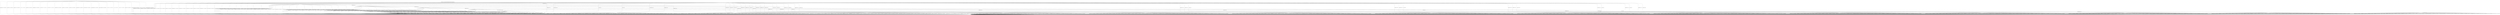 digraph g {

	s0 [shape="circle" label="s0"];
	s1 [shape="circle" label="s1"];
	s2 [shape="circle" label="s2"];
	s3 [shape="circle" label="s3"];
	s4 [shape="circle" label="s4"];
	s5 [shape="circle" label="s5"];
	s6 [shape="circle" label="s6"];
	s7 [shape="circle" label="s7"];
	s8 [shape="circle" label="s8"];
	s9 [shape="circle" label="s9"];
	s10 [shape="circle" label="s10"];
	s11 [shape="circle" label="s11"];
	s12 [shape="circle" label="s12"];
	s13 [shape="circle" label="s13"];
	s14 [shape="circle" label="s14"];
	s15 [shape="circle" label="s15"];
	s16 [shape="circle" label="s16"];
	s17 [shape="circle" label="s17"];
	s18 [shape="circle" label="s18"];
	s19 [shape="circle" label="s19"];
	s20 [shape="circle" label="s20"];
	s21 [shape="circle" label="s21"];
	s22 [shape="circle" label="s22"];
	s0 -> s2 [label="ClientHelloRSAReset / SERVER_HELLOCERTIFICATECERTIFICATE_REQUESTSERVER_HELLO_DONE"];
	s0 -> s1 [label="ClientKeyExchange / Alert1.0ConnectionClosed"];
	s0 -> s1 [label="EmptyCertificate / Alert1.0ConnectionClosed"];
	s0 -> s1 [label="ChangeCipherSpec / Alert1.0ConnectionClosed"];
	s0 -> s1 [label="Finished / Alert1.0ConnectionClosed"];
	s0 -> s1 [label="ApplicationData / Alert2.10ConnectionClosed"];
	s0 -> s1 [label="ApplicationDataEmpty / Alert1.0ConnectionClosed"];
	s0 -> s1 [label="ClientCertificateValid / Alert1.0ConnectionClosed"];
	s0 -> s1 [label="ClientCertificateInvalid / Alert1.0ConnectionClosed"];
	s0 -> s1 [label="ClientCertificateVerify / Alert1.0ConnectionClosed"];
	s0 -> s1 [label="CertificateRequest / Alert2.10ConnectionClosed"];
	s0 -> s1 [label="HelloVerifyRequest / Alert2.10ConnectionClosed"];
	s0 -> s1 [label="DHClientKeyExchange / Alert1.0ConnectionClosed"];
	s0 -> s1 [label="DHEServerKeyExchange / Alert1.0ConnectionClosed"];
	s0 -> s1 [label="ECDHClientKeyExchange / Alert1.0ConnectionClosed"];
	s0 -> s1 [label="ECDHEServerKeyExchange / Alert1.0ConnectionClosed"];
	s0 -> s1 [label="ServerHelloDone / Alert1.0ConnectionClosed"];
	s0 -> s1 [label="Alert / Alert1.0ConnectionClosed"];
	s0 -> s1 [label="SSL2ClientHello / Alert1.0ConnectionClosed"];
	s0 -> s1 [label="HelloRequest / Alert2.10ConnectionClosed"];
	s0 -> s1 [label="EncryptedExtensionMessage / Alert1.0ConnectionClosed"];
	s0 -> s1 [label="ServerHello / Alert2.10ConnectionClosed"];
	s0 -> s1 [label="ClientCertificateVerifyInvalid / Alert1.0ConnectionClosed"];
	s1 -> s1 [label="ClientHelloRSAReset / x"];
	s1 -> s1 [label="ClientKeyExchange / x"];
	s1 -> s1 [label="EmptyCertificate / x"];
	s1 -> s1 [label="ChangeCipherSpec / x"];
	s1 -> s1 [label="Finished / x"];
	s1 -> s1 [label="ApplicationData / x"];
	s1 -> s1 [label="ApplicationDataEmpty / x"];
	s1 -> s1 [label="ClientCertificateValid / x"];
	s1 -> s1 [label="ClientCertificateInvalid / x"];
	s1 -> s1 [label="ClientCertificateVerify / x"];
	s1 -> s1 [label="CertificateRequest / x"];
	s1 -> s1 [label="HelloVerifyRequest / x"];
	s1 -> s1 [label="DHClientKeyExchange / x"];
	s1 -> s1 [label="DHEServerKeyExchange / x"];
	s1 -> s1 [label="ECDHClientKeyExchange / x"];
	s1 -> s1 [label="ECDHEServerKeyExchange / x"];
	s1 -> s1 [label="ServerHelloDone / x"];
	s1 -> s1 [label="Alert / x"];
	s1 -> s1 [label="SSL2ClientHello / x"];
	s1 -> s1 [label="HelloRequest / x"];
	s1 -> s1 [label="EncryptedExtensionMessage / x"];
	s1 -> s1 [label="ServerHello / x"];
	s1 -> s1 [label="ClientCertificateVerifyInvalid / x"];
	s2 -> s1 [label="ClientHelloRSAReset / Alert1.0ConnectionClosed"];
	s2 -> s1 [label="ClientKeyExchange / Alert1.0ConnectionClosed"];
	s2 -> s1 [label="EmptyCertificate / Alert1.0ConnectionClosed"];
	s2 -> s1 [label="ChangeCipherSpec / Alert1.0ConnectionClosed"];
	s2 -> s1 [label="Finished / Alert1.0ConnectionClosed"];
	s2 -> s1 [label="ApplicationData / Alert2.10ConnectionClosed"];
	s2 -> s1 [label="ApplicationDataEmpty / Alert1.0ConnectionClosed"];
	s2 -> s3 [label="ClientCertificateValid / Empty"];
	s2 -> s1 [label="ClientCertificateInvalid / Alert1.0ConnectionClosed"];
	s2 -> s1 [label="ClientCertificateVerify / Alert1.0ConnectionClosed"];
	s2 -> s8 [label="CertificateRequest / Empty"];
	s2 -> s1 [label="HelloVerifyRequest / Alert1.0ConnectionClosed"];
	s2 -> s1 [label="DHClientKeyExchange / Alert1.0ConnectionClosed"];
	s2 -> s1 [label="DHEServerKeyExchange / Alert1.0ConnectionClosed"];
	s2 -> s1 [label="ECDHClientKeyExchange / Alert1.0ConnectionClosed"];
	s2 -> s1 [label="ECDHEServerKeyExchange / Alert1.0ConnectionClosed"];
	s2 -> s1 [label="ServerHelloDone / Alert1.0ConnectionClosed"];
	s2 -> s1 [label="Alert / Alert1.0ConnectionClosed"];
	s2 -> s1 [label="SSL2ClientHello / Alert1.0ConnectionClosed"];
	s2 -> s1 [label="HelloRequest / Alert2.10ConnectionClosed"];
	s2 -> s1 [label="EncryptedExtensionMessage / Alert1.0ConnectionClosed"];
	s2 -> s9 [label="ServerHello / Empty"];
	s2 -> s1 [label="ClientCertificateVerifyInvalid / Alert1.0ConnectionClosed"];
	s3 -> s1 [label="ClientHelloRSAReset / Alert1.0ConnectionClosed"];
	s3 -> s4 [label="ClientKeyExchange / Empty"];
	s3 -> s1 [label="EmptyCertificate / Alert1.0ConnectionClosed"];
	s3 -> s1 [label="ChangeCipherSpec / Alert1.0ConnectionClosed"];
	s3 -> s1 [label="Finished / Alert1.0ConnectionClosed"];
	s3 -> s1 [label="ApplicationData / Alert2.10ConnectionClosed"];
	s3 -> s1 [label="ApplicationDataEmpty / Alert1.0ConnectionClosed"];
	s3 -> s1 [label="ClientCertificateValid / Alert1.0ConnectionClosed"];
	s3 -> s1 [label="ClientCertificateInvalid / Alert1.0ConnectionClosed"];
	s3 -> s1 [label="ClientCertificateVerify / Alert1.0ConnectionClosed"];
	s3 -> s10 [label="CertificateRequest / Empty"];
	s3 -> s1 [label="HelloVerifyRequest / Alert1.0ConnectionClosed"];
	s3 -> s1 [label="DHClientKeyExchange / Alert1.0ConnectionClosed"];
	s3 -> s1 [label="DHEServerKeyExchange / Alert1.0ConnectionClosed"];
	s3 -> s1 [label="ECDHClientKeyExchange / Alert1.0ConnectionClosed"];
	s3 -> s1 [label="ECDHEServerKeyExchange / Alert1.0ConnectionClosed"];
	s3 -> s11 [label="ServerHelloDone / Empty"];
	s3 -> s1 [label="Alert / Alert1.0ConnectionClosed"];
	s3 -> s1 [label="SSL2ClientHello / Alert1.0ConnectionClosed"];
	s3 -> s1 [label="HelloRequest / Alert2.10ConnectionClosed"];
	s3 -> s1 [label="EncryptedExtensionMessage / Alert1.0ConnectionClosed"];
	s3 -> s12 [label="ServerHello / Empty"];
	s3 -> s1 [label="ClientCertificateVerifyInvalid / Alert1.0ConnectionClosed"];
	s4 -> s1 [label="ClientHelloRSAReset / Alert1.0ConnectionClosed"];
	s4 -> s1 [label="ClientKeyExchange / Alert1.0ConnectionClosed"];
	s4 -> s1 [label="EmptyCertificate / Alert1.0ConnectionClosed"];
	s4 -> s1 [label="ChangeCipherSpec / Alert1.0ConnectionClosed"];
	s4 -> s1 [label="Finished / Alert1.0ConnectionClosed"];
	s4 -> s1 [label="ApplicationData / Alert2.10ConnectionClosed"];
	s4 -> s1 [label="ApplicationDataEmpty / Alert1.0ConnectionClosed"];
	s4 -> s1 [label="ClientCertificateValid / Alert1.0ConnectionClosed"];
	s4 -> s1 [label="ClientCertificateInvalid / Alert1.0ConnectionClosed"];
	s4 -> s5 [label="ClientCertificateVerify / Empty"];
	s4 -> s13 [label="CertificateRequest / Empty"];
	s4 -> s1 [label="HelloVerifyRequest / Alert1.0ConnectionClosed"];
	s4 -> s1 [label="DHClientKeyExchange / Alert1.0ConnectionClosed"];
	s4 -> s1 [label="DHEServerKeyExchange / Alert1.0ConnectionClosed"];
	s4 -> s1 [label="ECDHClientKeyExchange / Alert1.0ConnectionClosed"];
	s4 -> s1 [label="ECDHEServerKeyExchange / Alert1.0ConnectionClosed"];
	s4 -> s14 [label="ServerHelloDone / Empty"];
	s4 -> s1 [label="Alert / Alert1.0ConnectionClosed"];
	s4 -> s1 [label="SSL2ClientHello / Alert1.0ConnectionClosed"];
	s4 -> s1 [label="HelloRequest / Alert2.10ConnectionClosed"];
	s4 -> s1 [label="EncryptedExtensionMessage / Alert1.0ConnectionClosed"];
	s4 -> s15 [label="ServerHello / Empty"];
	s4 -> s1 [label="ClientCertificateVerifyInvalid / Alert1.0ConnectionClosed"];
	s5 -> s1 [label="ClientHelloRSAReset / Alert1.0ConnectionClosed"];
	s5 -> s1 [label="ClientKeyExchange / Alert1.0ConnectionClosed"];
	s5 -> s1 [label="EmptyCertificate / Alert1.0ConnectionClosed"];
	s5 -> s6 [label="ChangeCipherSpec / Empty"];
	s5 -> s1 [label="Finished / Alert1.0ConnectionClosed"];
	s5 -> s1 [label="ApplicationData / Alert2.10ConnectionClosed"];
	s5 -> s1 [label="ApplicationDataEmpty / Alert1.0ConnectionClosed"];
	s5 -> s1 [label="ClientCertificateValid / Alert1.0ConnectionClosed"];
	s5 -> s1 [label="ClientCertificateInvalid / Alert1.0ConnectionClosed"];
	s5 -> s1 [label="ClientCertificateVerify / Alert1.0ConnectionClosed"];
	s5 -> s16 [label="CertificateRequest / Empty"];
	s5 -> s1 [label="HelloVerifyRequest / Alert1.0ConnectionClosed"];
	s5 -> s1 [label="DHClientKeyExchange / Alert1.0ConnectionClosed"];
	s5 -> s1 [label="DHEServerKeyExchange / Alert1.0ConnectionClosed"];
	s5 -> s1 [label="ECDHClientKeyExchange / Alert1.0ConnectionClosed"];
	s5 -> s1 [label="ECDHEServerKeyExchange / Alert1.0ConnectionClosed"];
	s5 -> s17 [label="ServerHelloDone / Empty"];
	s5 -> s1 [label="Alert / Alert1.0ConnectionClosed"];
	s5 -> s1 [label="SSL2ClientHello / Alert1.0ConnectionClosed"];
	s5 -> s1 [label="HelloRequest / Alert2.10ConnectionClosed"];
	s5 -> s1 [label="EncryptedExtensionMessage / Alert1.0ConnectionClosed"];
	s5 -> s18 [label="ServerHello / Empty"];
	s5 -> s1 [label="ClientCertificateVerifyInvalid / Alert1.0ConnectionClosed"];
	s6 -> s1 [label="ClientHelloRSAReset / Alert1.0ConnectionClosed"];
	s6 -> s1 [label="ClientKeyExchange / Alert1.0ConnectionClosed"];
	s6 -> s1 [label="EmptyCertificate / Alert1.0ConnectionClosed"];
	s6 -> s1 [label="ChangeCipherSpec / Alert1.0ConnectionClosed"];
	s6 -> s7 [label="Finished / CHANGE_CIPHER_SPECFINISHED"];
	s6 -> s1 [label="ApplicationData / Alert2.10ConnectionClosed"];
	s6 -> s1 [label="ApplicationDataEmpty / Alert2.10ConnectionClosed"];
	s6 -> s1 [label="ClientCertificateValid / Alert1.0ConnectionClosed"];
	s6 -> s1 [label="ClientCertificateInvalid / Alert1.0ConnectionClosed"];
	s6 -> s1 [label="ClientCertificateVerify / Alert1.0ConnectionClosed"];
	s6 -> s19 [label="CertificateRequest / Empty"];
	s6 -> s1 [label="HelloVerifyRequest / Alert1.0ConnectionClosed"];
	s6 -> s1 [label="DHClientKeyExchange / Alert1.0ConnectionClosed"];
	s6 -> s1 [label="DHEServerKeyExchange / Alert1.0ConnectionClosed"];
	s6 -> s1 [label="ECDHClientKeyExchange / Alert1.0ConnectionClosed"];
	s6 -> s1 [label="ECDHEServerKeyExchange / Alert1.0ConnectionClosed"];
	s6 -> s20 [label="ServerHelloDone / Empty"];
	s6 -> s1 [label="Alert / Alert1.0ConnectionClosed"];
	s6 -> s1 [label="SSL2ClientHello / Alert1.0ConnectionClosed"];
	s6 -> s1 [label="HelloRequest / Alert2.10ConnectionClosed"];
	s6 -> s1 [label="EncryptedExtensionMessage / Alert1.0ConnectionClosed"];
	s6 -> s21 [label="ServerHello / Empty"];
	s6 -> s1 [label="ClientCertificateVerifyInvalid / Alert1.0ConnectionClosed"];
	s7 -> s1 [label="ClientHelloRSAReset / Alert1.0ConnectionClosed"];
	s7 -> s1 [label="ClientKeyExchange / Alert1.0ConnectionClosed"];
	s7 -> s1 [label="EmptyCertificate / Alert1.0ConnectionClosed"];
	s7 -> s1 [label="ChangeCipherSpec / Alert1.0ConnectionClosed"];
	s7 -> s1 [label="Finished / Alert1.0ConnectionClosed"];
	s7 -> s1 [label="ApplicationData / APPLICATIONAlert1.0ConnectionClosed"];
	s7 -> s22 [label="ApplicationDataEmpty / Empty"];
	s7 -> s1 [label="ClientCertificateValid / Alert1.0ConnectionClosed"];
	s7 -> s1 [label="ClientCertificateInvalid / Alert1.0ConnectionClosed"];
	s7 -> s1 [label="ClientCertificateVerify / Alert1.0ConnectionClosed"];
	s7 -> s1 [label="CertificateRequest / Alert1.0ConnectionClosed"];
	s7 -> s1 [label="HelloVerifyRequest / Alert1.0ConnectionClosed"];
	s7 -> s1 [label="DHClientKeyExchange / Alert1.0ConnectionClosed"];
	s7 -> s1 [label="DHEServerKeyExchange / Alert1.0ConnectionClosed"];
	s7 -> s1 [label="ECDHClientKeyExchange / Alert1.0ConnectionClosed"];
	s7 -> s1 [label="ECDHEServerKeyExchange / Alert1.0ConnectionClosed"];
	s7 -> s1 [label="ServerHelloDone / Alert1.0ConnectionClosed"];
	s7 -> s1 [label="Alert / Alert1.0ConnectionClosed"];
	s7 -> s1 [label="SSL2ClientHello / Alert1.0ConnectionClosed"];
	s7 -> s1 [label="HelloRequest / Alert2.10ConnectionClosed"];
	s7 -> s1 [label="EncryptedExtensionMessage / Alert1.0ConnectionClosed"];
	s7 -> s1 [label="ServerHello / Alert1.0ConnectionClosed"];
	s7 -> s1 [label="ClientCertificateVerifyInvalid / Alert1.0ConnectionClosed"];
	s8 -> s1 [label="ClientHelloRSAReset / Alert1.0ConnectionClosed"];
	s8 -> s1 [label="ClientKeyExchange / Alert1.0ConnectionClosed"];
	s8 -> s1 [label="EmptyCertificate / Alert1.0ConnectionClosed"];
	s8 -> s1 [label="ChangeCipherSpec / Alert1.0ConnectionClosed"];
	s8 -> s1 [label="Finished / Alert1.0ConnectionClosed"];
	s8 -> s1 [label="ApplicationData / Alert2.10ConnectionClosed"];
	s8 -> s1 [label="ApplicationDataEmpty / Alert1.0ConnectionClosed"];
	s8 -> s2 [label="ClientCertificateValid / Empty"];
	s8 -> s1 [label="ClientCertificateInvalid / Alert1.0ConnectionClosed"];
	s8 -> s1 [label="ClientCertificateVerify / Alert1.0ConnectionClosed"];
	s8 -> s1 [label="CertificateRequest / Alert1.0ConnectionClosed"];
	s8 -> s1 [label="HelloVerifyRequest / Alert1.0ConnectionClosed"];
	s8 -> s1 [label="DHClientKeyExchange / Alert1.0ConnectionClosed"];
	s8 -> s1 [label="DHEServerKeyExchange / Alert1.0ConnectionClosed"];
	s8 -> s1 [label="ECDHClientKeyExchange / Alert1.0ConnectionClosed"];
	s8 -> s1 [label="ECDHEServerKeyExchange / Alert1.0ConnectionClosed"];
	s8 -> s1 [label="ServerHelloDone / Alert1.0ConnectionClosed"];
	s8 -> s1 [label="Alert / Alert1.0ConnectionClosed"];
	s8 -> s1 [label="SSL2ClientHello / Alert1.0ConnectionClosed"];
	s8 -> s1 [label="HelloRequest / Alert2.10ConnectionClosed"];
	s8 -> s1 [label="EncryptedExtensionMessage / Alert1.0ConnectionClosed"];
	s8 -> s2 [label="ServerHello / Empty"];
	s8 -> s1 [label="ClientCertificateVerifyInvalid / Alert1.0ConnectionClosed"];
	s9 -> s1 [label="ClientHelloRSAReset / Alert1.0ConnectionClosed"];
	s9 -> s1 [label="ClientKeyExchange / Alert1.0ConnectionClosed"];
	s9 -> s1 [label="EmptyCertificate / Alert1.0ConnectionClosed"];
	s9 -> s1 [label="ChangeCipherSpec / Alert1.0ConnectionClosed"];
	s9 -> s1 [label="Finished / Alert1.0ConnectionClosed"];
	s9 -> s1 [label="ApplicationData / Alert2.10ConnectionClosed"];
	s9 -> s1 [label="ApplicationDataEmpty / Alert1.0ConnectionClosed"];
	s9 -> s2 [label="ClientCertificateValid / Empty"];
	s9 -> s1 [label="ClientCertificateInvalid / Alert1.0ConnectionClosed"];
	s9 -> s1 [label="ClientCertificateVerify / Alert1.0ConnectionClosed"];
	s9 -> s2 [label="CertificateRequest / Empty"];
	s9 -> s1 [label="HelloVerifyRequest / Alert1.0ConnectionClosed"];
	s9 -> s1 [label="DHClientKeyExchange / Alert1.0ConnectionClosed"];
	s9 -> s1 [label="DHEServerKeyExchange / Alert1.0ConnectionClosed"];
	s9 -> s1 [label="ECDHClientKeyExchange / Alert1.0ConnectionClosed"];
	s9 -> s1 [label="ECDHEServerKeyExchange / Alert1.0ConnectionClosed"];
	s9 -> s1 [label="ServerHelloDone / Alert1.0ConnectionClosed"];
	s9 -> s1 [label="Alert / Alert1.0ConnectionClosed"];
	s9 -> s1 [label="SSL2ClientHello / Alert1.0ConnectionClosed"];
	s9 -> s1 [label="HelloRequest / Alert2.10ConnectionClosed"];
	s9 -> s1 [label="EncryptedExtensionMessage / Alert1.0ConnectionClosed"];
	s9 -> s1 [label="ServerHello / Alert1.0ConnectionClosed"];
	s9 -> s1 [label="ClientCertificateVerifyInvalid / Alert1.0ConnectionClosed"];
	s10 -> s1 [label="ClientHelloRSAReset / Alert1.0ConnectionClosed"];
	s10 -> s2 [label="ClientKeyExchange / Empty"];
	s10 -> s1 [label="EmptyCertificate / Alert1.0ConnectionClosed"];
	s10 -> s1 [label="ChangeCipherSpec / Alert1.0ConnectionClosed"];
	s10 -> s1 [label="Finished / Alert1.0ConnectionClosed"];
	s10 -> s1 [label="ApplicationData / Alert2.10ConnectionClosed"];
	s10 -> s1 [label="ApplicationDataEmpty / Alert1.0ConnectionClosed"];
	s10 -> s1 [label="ClientCertificateValid / Alert1.0ConnectionClosed"];
	s10 -> s1 [label="ClientCertificateInvalid / Alert1.0ConnectionClosed"];
	s10 -> s1 [label="ClientCertificateVerify / Alert1.0ConnectionClosed"];
	s10 -> s1 [label="CertificateRequest / Alert1.0ConnectionClosed"];
	s10 -> s1 [label="HelloVerifyRequest / Alert1.0ConnectionClosed"];
	s10 -> s1 [label="DHClientKeyExchange / Alert1.0ConnectionClosed"];
	s10 -> s1 [label="DHEServerKeyExchange / Alert1.0ConnectionClosed"];
	s10 -> s1 [label="ECDHClientKeyExchange / Alert1.0ConnectionClosed"];
	s10 -> s1 [label="ECDHEServerKeyExchange / Alert1.0ConnectionClosed"];
	s10 -> s2 [label="ServerHelloDone / Empty"];
	s10 -> s1 [label="Alert / Alert1.0ConnectionClosed"];
	s10 -> s1 [label="SSL2ClientHello / Alert1.0ConnectionClosed"];
	s10 -> s1 [label="HelloRequest / Alert2.10ConnectionClosed"];
	s10 -> s1 [label="EncryptedExtensionMessage / Alert1.0ConnectionClosed"];
	s10 -> s2 [label="ServerHello / Empty"];
	s10 -> s1 [label="ClientCertificateVerifyInvalid / Alert1.0ConnectionClosed"];
	s11 -> s1 [label="ClientHelloRSAReset / Alert1.0ConnectionClosed"];
	s11 -> s2 [label="ClientKeyExchange / Empty"];
	s11 -> s1 [label="EmptyCertificate / Alert1.0ConnectionClosed"];
	s11 -> s1 [label="ChangeCipherSpec / Alert1.0ConnectionClosed"];
	s11 -> s1 [label="Finished / Alert1.0ConnectionClosed"];
	s11 -> s1 [label="ApplicationData / Alert2.10ConnectionClosed"];
	s11 -> s1 [label="ApplicationDataEmpty / Alert1.0ConnectionClosed"];
	s11 -> s1 [label="ClientCertificateValid / Alert1.0ConnectionClosed"];
	s11 -> s1 [label="ClientCertificateInvalid / Alert1.0ConnectionClosed"];
	s11 -> s1 [label="ClientCertificateVerify / Alert1.0ConnectionClosed"];
	s11 -> s2 [label="CertificateRequest / Empty"];
	s11 -> s1 [label="HelloVerifyRequest / Alert1.0ConnectionClosed"];
	s11 -> s1 [label="DHClientKeyExchange / Alert1.0ConnectionClosed"];
	s11 -> s1 [label="DHEServerKeyExchange / Alert1.0ConnectionClosed"];
	s11 -> s1 [label="ECDHClientKeyExchange / Alert1.0ConnectionClosed"];
	s11 -> s1 [label="ECDHEServerKeyExchange / Alert1.0ConnectionClosed"];
	s11 -> s1 [label="ServerHelloDone / Alert1.0ConnectionClosed"];
	s11 -> s1 [label="Alert / Alert1.0ConnectionClosed"];
	s11 -> s1 [label="SSL2ClientHello / Alert1.0ConnectionClosed"];
	s11 -> s1 [label="HelloRequest / Alert2.10ConnectionClosed"];
	s11 -> s1 [label="EncryptedExtensionMessage / Alert1.0ConnectionClosed"];
	s11 -> s2 [label="ServerHello / Empty"];
	s11 -> s1 [label="ClientCertificateVerifyInvalid / Alert1.0ConnectionClosed"];
	s12 -> s1 [label="ClientHelloRSAReset / Alert1.0ConnectionClosed"];
	s12 -> s2 [label="ClientKeyExchange / Empty"];
	s12 -> s1 [label="EmptyCertificate / Alert1.0ConnectionClosed"];
	s12 -> s1 [label="ChangeCipherSpec / Alert1.0ConnectionClosed"];
	s12 -> s1 [label="Finished / Alert1.0ConnectionClosed"];
	s12 -> s1 [label="ApplicationData / Alert2.10ConnectionClosed"];
	s12 -> s1 [label="ApplicationDataEmpty / Alert1.0ConnectionClosed"];
	s12 -> s1 [label="ClientCertificateValid / Alert1.0ConnectionClosed"];
	s12 -> s1 [label="ClientCertificateInvalid / Alert1.0ConnectionClosed"];
	s12 -> s1 [label="ClientCertificateVerify / Alert1.0ConnectionClosed"];
	s12 -> s2 [label="CertificateRequest / Empty"];
	s12 -> s1 [label="HelloVerifyRequest / Alert1.0ConnectionClosed"];
	s12 -> s1 [label="DHClientKeyExchange / Alert1.0ConnectionClosed"];
	s12 -> s1 [label="DHEServerKeyExchange / Alert1.0ConnectionClosed"];
	s12 -> s1 [label="ECDHClientKeyExchange / Alert1.0ConnectionClosed"];
	s12 -> s1 [label="ECDHEServerKeyExchange / Alert1.0ConnectionClosed"];
	s12 -> s2 [label="ServerHelloDone / Empty"];
	s12 -> s1 [label="Alert / Alert1.0ConnectionClosed"];
	s12 -> s1 [label="SSL2ClientHello / Alert1.0ConnectionClosed"];
	s12 -> s1 [label="HelloRequest / Alert2.10ConnectionClosed"];
	s12 -> s1 [label="EncryptedExtensionMessage / Alert1.0ConnectionClosed"];
	s12 -> s1 [label="ServerHello / Alert1.0ConnectionClosed"];
	s12 -> s1 [label="ClientCertificateVerifyInvalid / Alert1.0ConnectionClosed"];
	s13 -> s1 [label="ClientHelloRSAReset / Alert1.0ConnectionClosed"];
	s13 -> s1 [label="ClientKeyExchange / Alert1.0ConnectionClosed"];
	s13 -> s1 [label="EmptyCertificate / Alert1.0ConnectionClosed"];
	s13 -> s1 [label="ChangeCipherSpec / Alert1.0ConnectionClosed"];
	s13 -> s1 [label="Finished / Alert1.0ConnectionClosed"];
	s13 -> s1 [label="ApplicationData / Alert2.10ConnectionClosed"];
	s13 -> s1 [label="ApplicationDataEmpty / Alert1.0ConnectionClosed"];
	s13 -> s1 [label="ClientCertificateValid / Alert1.0ConnectionClosed"];
	s13 -> s1 [label="ClientCertificateInvalid / Alert1.0ConnectionClosed"];
	s13 -> s1 [label="ClientCertificateVerify / Alert1.0ConnectionClosed"];
	s13 -> s1 [label="CertificateRequest / Alert1.0ConnectionClosed"];
	s13 -> s1 [label="HelloVerifyRequest / Alert1.0ConnectionClosed"];
	s13 -> s1 [label="DHClientKeyExchange / Alert1.0ConnectionClosed"];
	s13 -> s1 [label="DHEServerKeyExchange / Alert1.0ConnectionClosed"];
	s13 -> s1 [label="ECDHClientKeyExchange / Alert1.0ConnectionClosed"];
	s13 -> s1 [label="ECDHEServerKeyExchange / Alert1.0ConnectionClosed"];
	s13 -> s2 [label="ServerHelloDone / Empty"];
	s13 -> s1 [label="Alert / Alert1.0ConnectionClosed"];
	s13 -> s1 [label="SSL2ClientHello / Alert1.0ConnectionClosed"];
	s13 -> s1 [label="HelloRequest / Alert2.10ConnectionClosed"];
	s13 -> s1 [label="EncryptedExtensionMessage / Alert1.0ConnectionClosed"];
	s13 -> s2 [label="ServerHello / Empty"];
	s13 -> s1 [label="ClientCertificateVerifyInvalid / Alert1.0ConnectionClosed"];
	s14 -> s1 [label="ClientHelloRSAReset / Alert1.0ConnectionClosed"];
	s14 -> s1 [label="ClientKeyExchange / Alert1.0ConnectionClosed"];
	s14 -> s1 [label="EmptyCertificate / Alert1.0ConnectionClosed"];
	s14 -> s1 [label="ChangeCipherSpec / Alert1.0ConnectionClosed"];
	s14 -> s1 [label="Finished / Alert1.0ConnectionClosed"];
	s14 -> s1 [label="ApplicationData / Alert2.10ConnectionClosed"];
	s14 -> s1 [label="ApplicationDataEmpty / Alert1.0ConnectionClosed"];
	s14 -> s1 [label="ClientCertificateValid / Alert1.0ConnectionClosed"];
	s14 -> s1 [label="ClientCertificateInvalid / Alert1.0ConnectionClosed"];
	s14 -> s1 [label="ClientCertificateVerify / Alert1.0ConnectionClosed"];
	s14 -> s2 [label="CertificateRequest / Empty"];
	s14 -> s1 [label="HelloVerifyRequest / Alert1.0ConnectionClosed"];
	s14 -> s1 [label="DHClientKeyExchange / Alert1.0ConnectionClosed"];
	s14 -> s1 [label="DHEServerKeyExchange / Alert1.0ConnectionClosed"];
	s14 -> s1 [label="ECDHClientKeyExchange / Alert1.0ConnectionClosed"];
	s14 -> s1 [label="ECDHEServerKeyExchange / Alert1.0ConnectionClosed"];
	s14 -> s1 [label="ServerHelloDone / Alert1.0ConnectionClosed"];
	s14 -> s1 [label="Alert / Alert1.0ConnectionClosed"];
	s14 -> s1 [label="SSL2ClientHello / Alert1.0ConnectionClosed"];
	s14 -> s1 [label="HelloRequest / Alert2.10ConnectionClosed"];
	s14 -> s1 [label="EncryptedExtensionMessage / Alert1.0ConnectionClosed"];
	s14 -> s2 [label="ServerHello / Empty"];
	s14 -> s1 [label="ClientCertificateVerifyInvalid / Alert1.0ConnectionClosed"];
	s15 -> s1 [label="ClientHelloRSAReset / Alert1.0ConnectionClosed"];
	s15 -> s1 [label="ClientKeyExchange / Alert1.0ConnectionClosed"];
	s15 -> s1 [label="EmptyCertificate / Alert1.0ConnectionClosed"];
	s15 -> s1 [label="ChangeCipherSpec / Alert1.0ConnectionClosed"];
	s15 -> s1 [label="Finished / Alert1.0ConnectionClosed"];
	s15 -> s1 [label="ApplicationData / Alert2.10ConnectionClosed"];
	s15 -> s1 [label="ApplicationDataEmpty / Alert1.0ConnectionClosed"];
	s15 -> s1 [label="ClientCertificateValid / Alert1.0ConnectionClosed"];
	s15 -> s1 [label="ClientCertificateInvalid / Alert1.0ConnectionClosed"];
	s15 -> s1 [label="ClientCertificateVerify / Alert1.0ConnectionClosed"];
	s15 -> s2 [label="CertificateRequest / Empty"];
	s15 -> s1 [label="HelloVerifyRequest / Alert1.0ConnectionClosed"];
	s15 -> s1 [label="DHClientKeyExchange / Alert1.0ConnectionClosed"];
	s15 -> s1 [label="DHEServerKeyExchange / Alert1.0ConnectionClosed"];
	s15 -> s1 [label="ECDHClientKeyExchange / Alert1.0ConnectionClosed"];
	s15 -> s1 [label="ECDHEServerKeyExchange / Alert1.0ConnectionClosed"];
	s15 -> s2 [label="ServerHelloDone / Empty"];
	s15 -> s1 [label="Alert / Alert1.0ConnectionClosed"];
	s15 -> s1 [label="SSL2ClientHello / Alert1.0ConnectionClosed"];
	s15 -> s1 [label="HelloRequest / Alert2.10ConnectionClosed"];
	s15 -> s1 [label="EncryptedExtensionMessage / Alert1.0ConnectionClosed"];
	s15 -> s1 [label="ServerHello / Alert1.0ConnectionClosed"];
	s15 -> s1 [label="ClientCertificateVerifyInvalid / Alert1.0ConnectionClosed"];
	s16 -> s1 [label="ClientHelloRSAReset / Alert1.0ConnectionClosed"];
	s16 -> s1 [label="ClientKeyExchange / Alert1.0ConnectionClosed"];
	s16 -> s1 [label="EmptyCertificate / Alert1.0ConnectionClosed"];
	s16 -> s2 [label="ChangeCipherSpec / Empty"];
	s16 -> s1 [label="Finished / Alert1.0ConnectionClosed"];
	s16 -> s1 [label="ApplicationData / Alert2.10ConnectionClosed"];
	s16 -> s1 [label="ApplicationDataEmpty / Alert1.0ConnectionClosed"];
	s16 -> s1 [label="ClientCertificateValid / Alert1.0ConnectionClosed"];
	s16 -> s1 [label="ClientCertificateInvalid / Alert1.0ConnectionClosed"];
	s16 -> s1 [label="ClientCertificateVerify / Alert1.0ConnectionClosed"];
	s16 -> s1 [label="CertificateRequest / Alert1.0ConnectionClosed"];
	s16 -> s1 [label="HelloVerifyRequest / Alert1.0ConnectionClosed"];
	s16 -> s1 [label="DHClientKeyExchange / Alert1.0ConnectionClosed"];
	s16 -> s1 [label="DHEServerKeyExchange / Alert1.0ConnectionClosed"];
	s16 -> s1 [label="ECDHClientKeyExchange / Alert1.0ConnectionClosed"];
	s16 -> s1 [label="ECDHEServerKeyExchange / Alert1.0ConnectionClosed"];
	s16 -> s2 [label="ServerHelloDone / Empty"];
	s16 -> s1 [label="Alert / Alert1.0ConnectionClosed"];
	s16 -> s1 [label="SSL2ClientHello / Alert1.0ConnectionClosed"];
	s16 -> s1 [label="HelloRequest / Alert2.10ConnectionClosed"];
	s16 -> s1 [label="EncryptedExtensionMessage / Alert1.0ConnectionClosed"];
	s16 -> s2 [label="ServerHello / Empty"];
	s16 -> s1 [label="ClientCertificateVerifyInvalid / Alert1.0ConnectionClosed"];
	s17 -> s1 [label="ClientHelloRSAReset / Alert1.0ConnectionClosed"];
	s17 -> s1 [label="ClientKeyExchange / Alert1.0ConnectionClosed"];
	s17 -> s1 [label="EmptyCertificate / Alert1.0ConnectionClosed"];
	s17 -> s2 [label="ChangeCipherSpec / Empty"];
	s17 -> s1 [label="Finished / Alert1.0ConnectionClosed"];
	s17 -> s1 [label="ApplicationData / Alert2.10ConnectionClosed"];
	s17 -> s1 [label="ApplicationDataEmpty / Alert1.0ConnectionClosed"];
	s17 -> s1 [label="ClientCertificateValid / Alert1.0ConnectionClosed"];
	s17 -> s1 [label="ClientCertificateInvalid / Alert1.0ConnectionClosed"];
	s17 -> s1 [label="ClientCertificateVerify / Alert1.0ConnectionClosed"];
	s17 -> s2 [label="CertificateRequest / Empty"];
	s17 -> s1 [label="HelloVerifyRequest / Alert1.0ConnectionClosed"];
	s17 -> s1 [label="DHClientKeyExchange / Alert1.0ConnectionClosed"];
	s17 -> s1 [label="DHEServerKeyExchange / Alert1.0ConnectionClosed"];
	s17 -> s1 [label="ECDHClientKeyExchange / Alert1.0ConnectionClosed"];
	s17 -> s1 [label="ECDHEServerKeyExchange / Alert1.0ConnectionClosed"];
	s17 -> s1 [label="ServerHelloDone / Alert1.0ConnectionClosed"];
	s17 -> s1 [label="Alert / Alert1.0ConnectionClosed"];
	s17 -> s1 [label="SSL2ClientHello / Alert1.0ConnectionClosed"];
	s17 -> s1 [label="HelloRequest / Alert2.10ConnectionClosed"];
	s17 -> s1 [label="EncryptedExtensionMessage / Alert1.0ConnectionClosed"];
	s17 -> s2 [label="ServerHello / Empty"];
	s17 -> s1 [label="ClientCertificateVerifyInvalid / Alert1.0ConnectionClosed"];
	s18 -> s1 [label="ClientHelloRSAReset / Alert1.0ConnectionClosed"];
	s18 -> s1 [label="ClientKeyExchange / Alert1.0ConnectionClosed"];
	s18 -> s1 [label="EmptyCertificate / Alert1.0ConnectionClosed"];
	s18 -> s2 [label="ChangeCipherSpec / Empty"];
	s18 -> s1 [label="Finished / Alert1.0ConnectionClosed"];
	s18 -> s1 [label="ApplicationData / Alert2.10ConnectionClosed"];
	s18 -> s1 [label="ApplicationDataEmpty / Alert1.0ConnectionClosed"];
	s18 -> s1 [label="ClientCertificateValid / Alert1.0ConnectionClosed"];
	s18 -> s1 [label="ClientCertificateInvalid / Alert1.0ConnectionClosed"];
	s18 -> s1 [label="ClientCertificateVerify / Alert1.0ConnectionClosed"];
	s18 -> s2 [label="CertificateRequest / Empty"];
	s18 -> s1 [label="HelloVerifyRequest / Alert1.0ConnectionClosed"];
	s18 -> s1 [label="DHClientKeyExchange / Alert1.0ConnectionClosed"];
	s18 -> s1 [label="DHEServerKeyExchange / Alert1.0ConnectionClosed"];
	s18 -> s1 [label="ECDHClientKeyExchange / Alert1.0ConnectionClosed"];
	s18 -> s1 [label="ECDHEServerKeyExchange / Alert1.0ConnectionClosed"];
	s18 -> s2 [label="ServerHelloDone / Empty"];
	s18 -> s1 [label="Alert / Alert1.0ConnectionClosed"];
	s18 -> s1 [label="SSL2ClientHello / Alert1.0ConnectionClosed"];
	s18 -> s1 [label="HelloRequest / Alert2.10ConnectionClosed"];
	s18 -> s1 [label="EncryptedExtensionMessage / Alert1.0ConnectionClosed"];
	s18 -> s1 [label="ServerHello / Alert1.0ConnectionClosed"];
	s18 -> s1 [label="ClientCertificateVerifyInvalid / Alert1.0ConnectionClosed"];
	s19 -> s1 [label="ClientHelloRSAReset / Alert1.0ConnectionClosed"];
	s19 -> s1 [label="ClientKeyExchange / Alert1.0ConnectionClosed"];
	s19 -> s1 [label="EmptyCertificate / Alert1.0ConnectionClosed"];
	s19 -> s1 [label="ChangeCipherSpec / Alert1.0ConnectionClosed"];
	s19 -> s1 [label="Finished / Alert1.0ConnectionClosed"];
	s19 -> s1 [label="ApplicationData / Alert2.10ConnectionClosed"];
	s19 -> s1 [label="ApplicationDataEmpty / Alert2.10ConnectionClosed"];
	s19 -> s1 [label="ClientCertificateValid / Alert1.0ConnectionClosed"];
	s19 -> s1 [label="ClientCertificateInvalid / Alert1.0ConnectionClosed"];
	s19 -> s1 [label="ClientCertificateVerify / Alert1.0ConnectionClosed"];
	s19 -> s1 [label="CertificateRequest / Alert1.0ConnectionClosed"];
	s19 -> s1 [label="HelloVerifyRequest / Alert1.0ConnectionClosed"];
	s19 -> s1 [label="DHClientKeyExchange / Alert1.0ConnectionClosed"];
	s19 -> s1 [label="DHEServerKeyExchange / Alert1.0ConnectionClosed"];
	s19 -> s1 [label="ECDHClientKeyExchange / Alert1.0ConnectionClosed"];
	s19 -> s1 [label="ECDHEServerKeyExchange / Alert1.0ConnectionClosed"];
	s19 -> s2 [label="ServerHelloDone / Empty"];
	s19 -> s1 [label="Alert / Alert1.0ConnectionClosed"];
	s19 -> s1 [label="SSL2ClientHello / Alert1.0ConnectionClosed"];
	s19 -> s1 [label="HelloRequest / Alert2.10ConnectionClosed"];
	s19 -> s1 [label="EncryptedExtensionMessage / Alert1.0ConnectionClosed"];
	s19 -> s2 [label="ServerHello / Empty"];
	s19 -> s1 [label="ClientCertificateVerifyInvalid / Alert1.0ConnectionClosed"];
	s20 -> s1 [label="ClientHelloRSAReset / Alert1.0ConnectionClosed"];
	s20 -> s1 [label="ClientKeyExchange / Alert1.0ConnectionClosed"];
	s20 -> s1 [label="EmptyCertificate / Alert1.0ConnectionClosed"];
	s20 -> s1 [label="ChangeCipherSpec / Alert1.0ConnectionClosed"];
	s20 -> s1 [label="Finished / Alert1.0ConnectionClosed"];
	s20 -> s1 [label="ApplicationData / Alert2.10ConnectionClosed"];
	s20 -> s1 [label="ApplicationDataEmpty / Alert2.10ConnectionClosed"];
	s20 -> s1 [label="ClientCertificateValid / Alert1.0ConnectionClosed"];
	s20 -> s1 [label="ClientCertificateInvalid / Alert1.0ConnectionClosed"];
	s20 -> s1 [label="ClientCertificateVerify / Alert1.0ConnectionClosed"];
	s20 -> s2 [label="CertificateRequest / Empty"];
	s20 -> s1 [label="HelloVerifyRequest / Alert1.0ConnectionClosed"];
	s20 -> s1 [label="DHClientKeyExchange / Alert1.0ConnectionClosed"];
	s20 -> s1 [label="DHEServerKeyExchange / Alert1.0ConnectionClosed"];
	s20 -> s1 [label="ECDHClientKeyExchange / Alert1.0ConnectionClosed"];
	s20 -> s1 [label="ECDHEServerKeyExchange / Alert1.0ConnectionClosed"];
	s20 -> s1 [label="ServerHelloDone / Alert1.0ConnectionClosed"];
	s20 -> s1 [label="Alert / Alert1.0ConnectionClosed"];
	s20 -> s1 [label="SSL2ClientHello / Alert1.0ConnectionClosed"];
	s20 -> s1 [label="HelloRequest / Alert2.10ConnectionClosed"];
	s20 -> s1 [label="EncryptedExtensionMessage / Alert1.0ConnectionClosed"];
	s20 -> s2 [label="ServerHello / Empty"];
	s20 -> s1 [label="ClientCertificateVerifyInvalid / Alert1.0ConnectionClosed"];
	s21 -> s1 [label="ClientHelloRSAReset / Alert1.0ConnectionClosed"];
	s21 -> s1 [label="ClientKeyExchange / Alert1.0ConnectionClosed"];
	s21 -> s1 [label="EmptyCertificate / Alert1.0ConnectionClosed"];
	s21 -> s1 [label="ChangeCipherSpec / Alert1.0ConnectionClosed"];
	s21 -> s1 [label="Finished / Alert1.0ConnectionClosed"];
	s21 -> s1 [label="ApplicationData / Alert2.10ConnectionClosed"];
	s21 -> s1 [label="ApplicationDataEmpty / Alert2.10ConnectionClosed"];
	s21 -> s1 [label="ClientCertificateValid / Alert1.0ConnectionClosed"];
	s21 -> s1 [label="ClientCertificateInvalid / Alert1.0ConnectionClosed"];
	s21 -> s1 [label="ClientCertificateVerify / Alert1.0ConnectionClosed"];
	s21 -> s2 [label="CertificateRequest / Empty"];
	s21 -> s1 [label="HelloVerifyRequest / Alert1.0ConnectionClosed"];
	s21 -> s1 [label="DHClientKeyExchange / Alert1.0ConnectionClosed"];
	s21 -> s1 [label="DHEServerKeyExchange / Alert1.0ConnectionClosed"];
	s21 -> s1 [label="ECDHClientKeyExchange / Alert1.0ConnectionClosed"];
	s21 -> s1 [label="ECDHEServerKeyExchange / Alert1.0ConnectionClosed"];
	s21 -> s2 [label="ServerHelloDone / Empty"];
	s21 -> s1 [label="Alert / Alert1.0ConnectionClosed"];
	s21 -> s1 [label="SSL2ClientHello / Alert1.0ConnectionClosed"];
	s21 -> s1 [label="HelloRequest / Alert2.10ConnectionClosed"];
	s21 -> s1 [label="EncryptedExtensionMessage / Alert1.0ConnectionClosed"];
	s21 -> s1 [label="ServerHello / Alert1.0ConnectionClosed"];
	s21 -> s1 [label="ClientCertificateVerifyInvalid / Alert1.0ConnectionClosed"];
	s22 -> s1 [label="ClientHelloRSAReset / Alert1.0ConnectionClosed"];
	s22 -> s1 [label="ClientKeyExchange / Alert1.0ConnectionClosed"];
	s22 -> s1 [label="EmptyCertificate / Alert1.0ConnectionClosed"];
	s22 -> s1 [label="ChangeCipherSpec / Alert1.0ConnectionClosed"];
	s22 -> s1 [label="Finished / Alert1.0ConnectionClosed"];
	s22 -> s1 [label="ApplicationData / APPLICATIONAlert1.0ConnectionClosed"];
	s22 -> s22 [label="ApplicationDataEmpty / Empty"];
	s22 -> s1 [label="ClientCertificateValid / Alert1.0ConnectionClosed"];
	s22 -> s1 [label="ClientCertificateInvalid / Alert1.0ConnectionClosed"];
	s22 -> s1 [label="ClientCertificateVerify / Alert1.0ConnectionClosed"];
	s22 -> s1 [label="CertificateRequest / Alert1.0ConnectionClosed"];
	s22 -> s1 [label="HelloVerifyRequest / Alert1.0ConnectionClosed"];
	s22 -> s1 [label="DHClientKeyExchange / Alert1.0ConnectionClosed"];
	s22 -> s1 [label="DHEServerKeyExchange / Alert1.0ConnectionClosed"];
	s22 -> s1 [label="ECDHClientKeyExchange / Alert1.0ConnectionClosed"];
	s22 -> s1 [label="ECDHEServerKeyExchange / Alert1.0ConnectionClosed"];
	s22 -> s1 [label="ServerHelloDone / Alert1.0ConnectionClosed"];
	s22 -> s1 [label="Alert / Alert1.0ConnectionClosed"];
	s22 -> s1 [label="SSL2ClientHello / Alert1.0ConnectionClosed"];
	s22 -> s1 [label="HelloRequest / Alert2.10ConnectionClosed"];
	s22 -> s1 [label="EncryptedExtensionMessage / Alert1.0ConnectionClosed"];
	s22 -> s1 [label="ServerHello / Alert1.0ConnectionClosed"];
	s22 -> s1 [label="ClientCertificateVerifyInvalid / Alert1.0ConnectionClosed"];

__start0 [label="" shape="none" width="0" height="0"];
__start0 -> s0;

}
